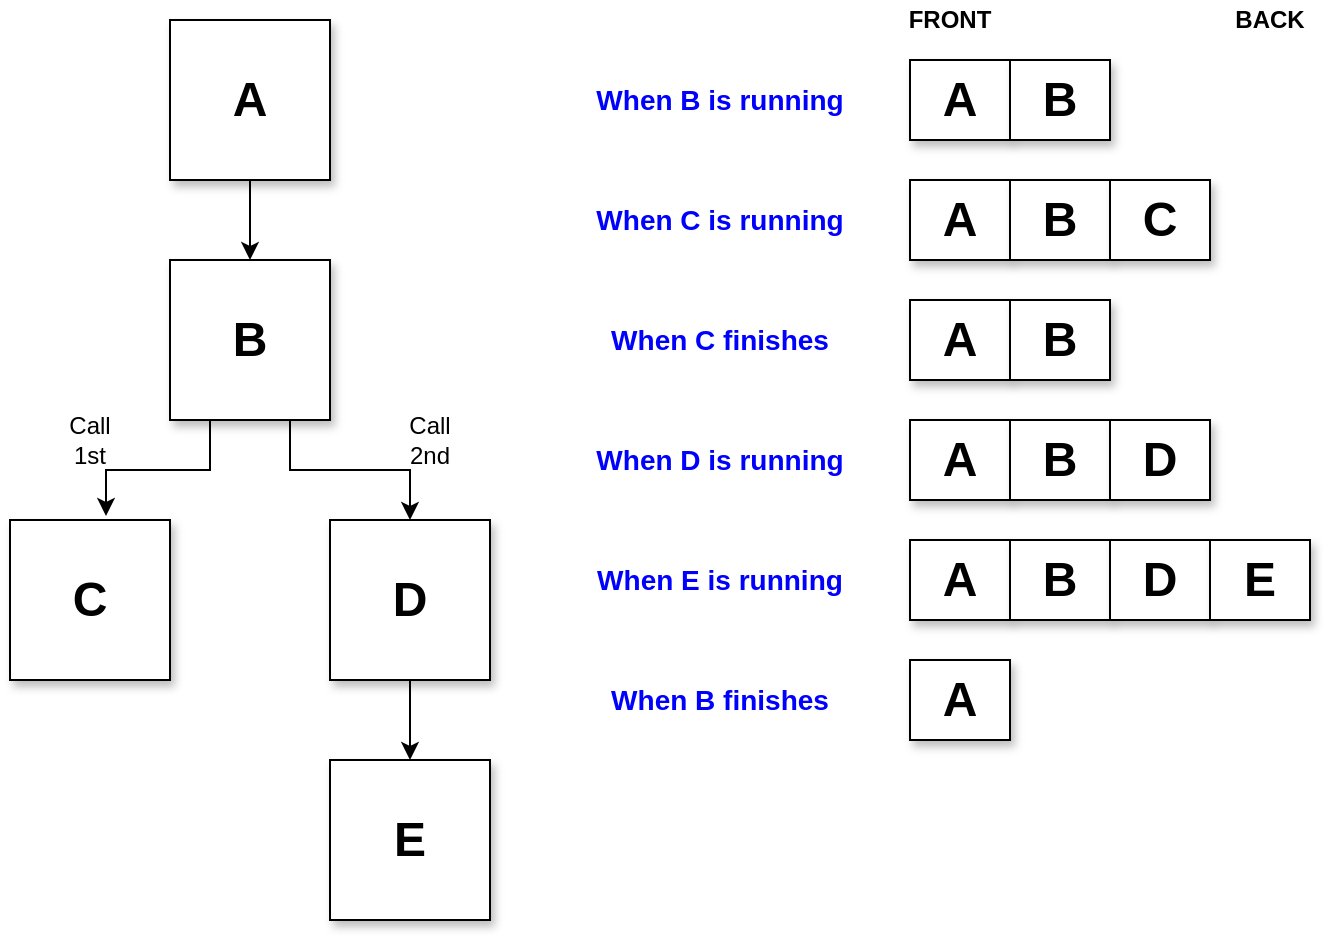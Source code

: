 <mxfile version="12.4.2" type="device" pages="1"><diagram id="8HQ7kFpo9rBlsG7DBcL7" name="Page-1"><mxGraphModel dx="1085" dy="815" grid="1" gridSize="10" guides="1" tooltips="1" connect="1" arrows="1" fold="1" page="1" pageScale="1" pageWidth="850" pageHeight="1100" math="0" shadow="0"><root><mxCell id="0"/><mxCell id="1" parent="0"/><mxCell id="7GRNjPDGGtEKBrADQlWj-6" style="edgeStyle=orthogonalEdgeStyle;rounded=0;orthogonalLoop=1;jettySize=auto;html=1;exitX=0.5;exitY=1;exitDx=0;exitDy=0;entryX=0.5;entryY=0;entryDx=0;entryDy=0;" edge="1" parent="1" source="7GRNjPDGGtEKBrADQlWj-1" target="7GRNjPDGGtEKBrADQlWj-2"><mxGeometry relative="1" as="geometry"/></mxCell><mxCell id="7GRNjPDGGtEKBrADQlWj-1" value="&lt;font style=&quot;font-size: 24px&quot;&gt;&lt;b&gt;A&lt;/b&gt;&lt;/font&gt;" style="whiteSpace=wrap;html=1;aspect=fixed;shadow=1;fillColor=#FFFFFF;" vertex="1" parent="1"><mxGeometry x="120" y="60" width="80" height="80" as="geometry"/></mxCell><mxCell id="7GRNjPDGGtEKBrADQlWj-7" style="edgeStyle=orthogonalEdgeStyle;rounded=0;orthogonalLoop=1;jettySize=auto;html=1;exitX=0.25;exitY=1;exitDx=0;exitDy=0;entryX=0.6;entryY=-0.025;entryDx=0;entryDy=0;entryPerimeter=0;" edge="1" parent="1" source="7GRNjPDGGtEKBrADQlWj-2" target="7GRNjPDGGtEKBrADQlWj-4"><mxGeometry relative="1" as="geometry"/></mxCell><mxCell id="7GRNjPDGGtEKBrADQlWj-8" style="edgeStyle=orthogonalEdgeStyle;rounded=0;orthogonalLoop=1;jettySize=auto;html=1;exitX=0.75;exitY=1;exitDx=0;exitDy=0;entryX=0.5;entryY=0;entryDx=0;entryDy=0;" edge="1" parent="1" source="7GRNjPDGGtEKBrADQlWj-2" target="7GRNjPDGGtEKBrADQlWj-3"><mxGeometry relative="1" as="geometry"/></mxCell><mxCell id="7GRNjPDGGtEKBrADQlWj-2" value="&lt;font style=&quot;font-size: 24px&quot;&gt;&lt;b&gt;B&lt;/b&gt;&lt;/font&gt;" style="whiteSpace=wrap;html=1;aspect=fixed;shadow=1;fillColor=#FFFFFF;" vertex="1" parent="1"><mxGeometry x="120" y="180" width="80" height="80" as="geometry"/></mxCell><mxCell id="7GRNjPDGGtEKBrADQlWj-9" style="edgeStyle=orthogonalEdgeStyle;rounded=0;orthogonalLoop=1;jettySize=auto;html=1;exitX=0.5;exitY=1;exitDx=0;exitDy=0;entryX=0.5;entryY=0;entryDx=0;entryDy=0;" edge="1" parent="1" source="7GRNjPDGGtEKBrADQlWj-3" target="7GRNjPDGGtEKBrADQlWj-5"><mxGeometry relative="1" as="geometry"/></mxCell><mxCell id="7GRNjPDGGtEKBrADQlWj-3" value="&lt;span style=&quot;font-size: 24px&quot;&gt;&lt;b&gt;D&lt;/b&gt;&lt;/span&gt;" style="whiteSpace=wrap;html=1;aspect=fixed;shadow=1;fillColor=#FFFFFF;" vertex="1" parent="1"><mxGeometry x="200" y="310" width="80" height="80" as="geometry"/></mxCell><mxCell id="7GRNjPDGGtEKBrADQlWj-4" value="&lt;font style=&quot;font-size: 24px&quot;&gt;&lt;b&gt;C&lt;/b&gt;&lt;/font&gt;" style="whiteSpace=wrap;html=1;aspect=fixed;shadow=1;fillColor=#FFFFFF;" vertex="1" parent="1"><mxGeometry x="40" y="310" width="80" height="80" as="geometry"/></mxCell><mxCell id="7GRNjPDGGtEKBrADQlWj-5" value="&lt;font style=&quot;font-size: 24px&quot;&gt;&lt;b&gt;E&lt;/b&gt;&lt;/font&gt;" style="whiteSpace=wrap;html=1;aspect=fixed;shadow=1;fillColor=#FFFFFF;" vertex="1" parent="1"><mxGeometry x="200" y="430" width="80" height="80" as="geometry"/></mxCell><mxCell id="7GRNjPDGGtEKBrADQlWj-10" value="Call 1st" style="text;html=1;strokeColor=none;fillColor=none;align=center;verticalAlign=middle;whiteSpace=wrap;rounded=0;shadow=1;" vertex="1" parent="1"><mxGeometry x="60" y="260" width="40" height="20" as="geometry"/></mxCell><mxCell id="7GRNjPDGGtEKBrADQlWj-12" value="Call 2nd" style="text;html=1;strokeColor=none;fillColor=none;align=center;verticalAlign=middle;whiteSpace=wrap;rounded=0;shadow=1;" vertex="1" parent="1"><mxGeometry x="230" y="260" width="40" height="20" as="geometry"/></mxCell><mxCell id="7GRNjPDGGtEKBrADQlWj-15" value="&lt;font style=&quot;font-size: 24px&quot;&gt;&lt;b&gt;A&lt;/b&gt;&lt;/font&gt;" style="rounded=0;whiteSpace=wrap;html=1;shadow=1;fillColor=#FFFFFF;" vertex="1" parent="1"><mxGeometry x="490" y="80" width="50" height="40" as="geometry"/></mxCell><mxCell id="7GRNjPDGGtEKBrADQlWj-17" value="FRONT" style="text;html=1;strokeColor=none;fillColor=none;align=center;verticalAlign=middle;whiteSpace=wrap;rounded=0;fontColor=#000000;fontStyle=1" vertex="1" parent="1"><mxGeometry x="490" y="50" width="40" height="20" as="geometry"/></mxCell><mxCell id="7GRNjPDGGtEKBrADQlWj-18" value="BACK" style="text;html=1;strokeColor=none;fillColor=none;align=center;verticalAlign=middle;whiteSpace=wrap;rounded=0;fontColor=#000000;fontStyle=1" vertex="1" parent="1"><mxGeometry x="650" y="50" width="40" height="20" as="geometry"/></mxCell><mxCell id="7GRNjPDGGtEKBrADQlWj-19" value="&lt;font style=&quot;font-size: 24px&quot;&gt;&lt;b&gt;B&lt;/b&gt;&lt;/font&gt;" style="rounded=0;whiteSpace=wrap;html=1;shadow=1;fillColor=#FFFFFF;" vertex="1" parent="1"><mxGeometry x="540" y="80" width="50" height="40" as="geometry"/></mxCell><mxCell id="7GRNjPDGGtEKBrADQlWj-20" value="&lt;font style=&quot;font-size: 24px&quot;&gt;&lt;b&gt;A&lt;/b&gt;&lt;/font&gt;" style="rounded=0;whiteSpace=wrap;html=1;shadow=1;fillColor=#FFFFFF;" vertex="1" parent="1"><mxGeometry x="490" y="140" width="50" height="40" as="geometry"/></mxCell><mxCell id="7GRNjPDGGtEKBrADQlWj-21" value="&lt;font style=&quot;font-size: 24px&quot;&gt;&lt;b&gt;B&lt;/b&gt;&lt;/font&gt;" style="rounded=0;whiteSpace=wrap;html=1;shadow=1;fillColor=#FFFFFF;" vertex="1" parent="1"><mxGeometry x="540" y="140" width="50" height="40" as="geometry"/></mxCell><mxCell id="7GRNjPDGGtEKBrADQlWj-22" value="&lt;font style=&quot;font-size: 24px&quot;&gt;&lt;b&gt;C&lt;/b&gt;&lt;/font&gt;" style="rounded=0;whiteSpace=wrap;html=1;shadow=1;fillColor=#FFFFFF;" vertex="1" parent="1"><mxGeometry x="590" y="140" width="50" height="40" as="geometry"/></mxCell><mxCell id="7GRNjPDGGtEKBrADQlWj-23" value="&lt;font style=&quot;font-size: 24px&quot;&gt;&lt;b&gt;A&lt;/b&gt;&lt;/font&gt;" style="rounded=0;whiteSpace=wrap;html=1;shadow=1;fillColor=#FFFFFF;" vertex="1" parent="1"><mxGeometry x="490" y="200" width="50" height="40" as="geometry"/></mxCell><mxCell id="7GRNjPDGGtEKBrADQlWj-24" value="&lt;font style=&quot;font-size: 24px&quot;&gt;&lt;b&gt;B&lt;/b&gt;&lt;/font&gt;" style="rounded=0;whiteSpace=wrap;html=1;shadow=1;fillColor=#FFFFFF;" vertex="1" parent="1"><mxGeometry x="540" y="200" width="50" height="40" as="geometry"/></mxCell><mxCell id="7GRNjPDGGtEKBrADQlWj-25" value="&lt;font style=&quot;font-size: 24px&quot;&gt;&lt;b&gt;A&lt;/b&gt;&lt;/font&gt;" style="rounded=0;whiteSpace=wrap;html=1;shadow=1;fillColor=#FFFFFF;" vertex="1" parent="1"><mxGeometry x="490" y="260" width="50" height="40" as="geometry"/></mxCell><mxCell id="7GRNjPDGGtEKBrADQlWj-26" value="&lt;font style=&quot;font-size: 24px&quot;&gt;&lt;b&gt;B&lt;/b&gt;&lt;/font&gt;" style="rounded=0;whiteSpace=wrap;html=1;shadow=1;fillColor=#FFFFFF;" vertex="1" parent="1"><mxGeometry x="540" y="260" width="50" height="40" as="geometry"/></mxCell><mxCell id="7GRNjPDGGtEKBrADQlWj-27" value="&lt;font style=&quot;font-size: 24px&quot;&gt;&lt;b&gt;D&lt;/b&gt;&lt;/font&gt;" style="rounded=0;whiteSpace=wrap;html=1;shadow=1;fillColor=#FFFFFF;" vertex="1" parent="1"><mxGeometry x="590" y="260" width="50" height="40" as="geometry"/></mxCell><mxCell id="7GRNjPDGGtEKBrADQlWj-28" value="&lt;font style=&quot;font-size: 24px&quot;&gt;&lt;b&gt;A&lt;/b&gt;&lt;/font&gt;" style="rounded=0;whiteSpace=wrap;html=1;shadow=1;fillColor=#FFFFFF;" vertex="1" parent="1"><mxGeometry x="490" y="320" width="50" height="40" as="geometry"/></mxCell><mxCell id="7GRNjPDGGtEKBrADQlWj-29" value="&lt;font style=&quot;font-size: 24px&quot;&gt;&lt;b&gt;B&lt;/b&gt;&lt;/font&gt;" style="rounded=0;whiteSpace=wrap;html=1;shadow=1;fillColor=#FFFFFF;" vertex="1" parent="1"><mxGeometry x="540" y="320" width="50" height="40" as="geometry"/></mxCell><mxCell id="7GRNjPDGGtEKBrADQlWj-30" value="&lt;font style=&quot;font-size: 24px&quot;&gt;&lt;b&gt;D&lt;/b&gt;&lt;/font&gt;" style="rounded=0;whiteSpace=wrap;html=1;shadow=1;fillColor=#FFFFFF;" vertex="1" parent="1"><mxGeometry x="590" y="320" width="50" height="40" as="geometry"/></mxCell><mxCell id="7GRNjPDGGtEKBrADQlWj-31" value="&lt;font style=&quot;font-size: 24px&quot;&gt;&lt;b&gt;E&lt;/b&gt;&lt;/font&gt;" style="rounded=0;whiteSpace=wrap;html=1;shadow=1;fillColor=#FFFFFF;" vertex="1" parent="1"><mxGeometry x="640" y="320" width="50" height="40" as="geometry"/></mxCell><mxCell id="7GRNjPDGGtEKBrADQlWj-34" value="When B is running" style="text;html=1;strokeColor=none;fillColor=none;align=center;verticalAlign=middle;whiteSpace=wrap;rounded=0;fontColor=#0000FF;fontStyle=1;fontSize=14;" vertex="1" parent="1"><mxGeometry x="330" y="90" width="130" height="20" as="geometry"/></mxCell><mxCell id="7GRNjPDGGtEKBrADQlWj-35" value="When C is running" style="text;html=1;strokeColor=none;fillColor=none;align=center;verticalAlign=middle;whiteSpace=wrap;rounded=0;fontColor=#0000FF;fontStyle=1;fontSize=14;" vertex="1" parent="1"><mxGeometry x="330" y="150" width="130" height="20" as="geometry"/></mxCell><mxCell id="7GRNjPDGGtEKBrADQlWj-36" value="When C finishes" style="text;html=1;strokeColor=none;fillColor=none;align=center;verticalAlign=middle;whiteSpace=wrap;rounded=0;fontColor=#0000FF;fontStyle=1;fontSize=14;" vertex="1" parent="1"><mxGeometry x="330" y="210" width="130" height="20" as="geometry"/></mxCell><mxCell id="7GRNjPDGGtEKBrADQlWj-37" value="When D is running" style="text;html=1;strokeColor=none;fillColor=none;align=center;verticalAlign=middle;whiteSpace=wrap;rounded=0;fontColor=#0000FF;fontStyle=1;fontSize=14;" vertex="1" parent="1"><mxGeometry x="330" y="270" width="130" height="20" as="geometry"/></mxCell><mxCell id="7GRNjPDGGtEKBrADQlWj-40" value="When E is running" style="text;html=1;strokeColor=none;fillColor=none;align=center;verticalAlign=middle;whiteSpace=wrap;rounded=0;fontColor=#0000FF;fontStyle=1;fontSize=14;" vertex="1" parent="1"><mxGeometry x="330" y="330" width="130" height="20" as="geometry"/></mxCell><mxCell id="7GRNjPDGGtEKBrADQlWj-41" value="&lt;font style=&quot;font-size: 24px&quot;&gt;&lt;b&gt;A&lt;/b&gt;&lt;/font&gt;" style="rounded=0;whiteSpace=wrap;html=1;shadow=1;fillColor=#FFFFFF;" vertex="1" parent="1"><mxGeometry x="490" y="380" width="50" height="40" as="geometry"/></mxCell><mxCell id="7GRNjPDGGtEKBrADQlWj-45" value="When B finishes" style="text;html=1;strokeColor=none;fillColor=none;align=center;verticalAlign=middle;whiteSpace=wrap;rounded=0;fontColor=#0000FF;fontStyle=1;fontSize=14;" vertex="1" parent="1"><mxGeometry x="330" y="390" width="130" height="20" as="geometry"/></mxCell></root></mxGraphModel></diagram></mxfile>